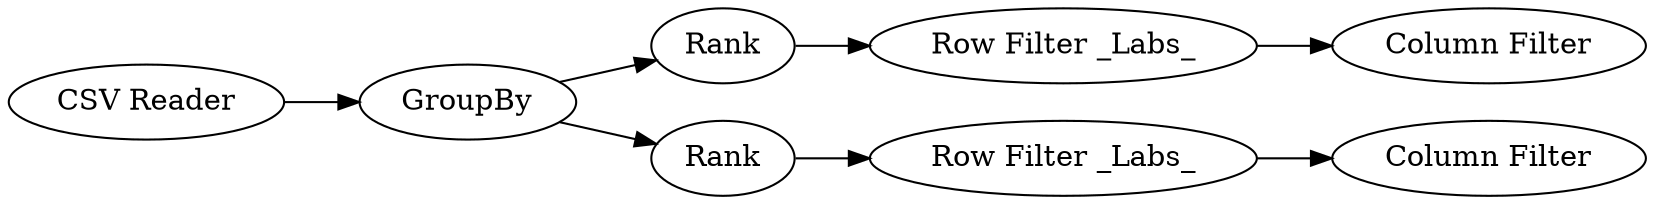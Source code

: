 digraph {
	3 -> 5
	4 -> 6
	5 -> 7
	1 -> 2
	2 -> 3
	2 -> 4
	6 -> 8
	5 [label="Row Filter _Labs_"]
	1 [label="CSV Reader"]
	7 [label="Column Filter"]
	4 [label=Rank]
	6 [label="Row Filter _Labs_"]
	8 [label="Column Filter"]
	3 [label=Rank]
	2 [label=GroupBy]
	rankdir=LR
}
